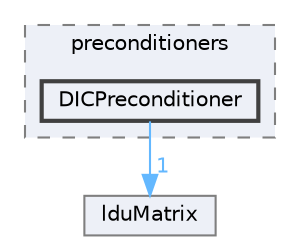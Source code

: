 digraph "src/OpenFOAM/matrices/lduMatrix/preconditioners/DICPreconditioner"
{
 // LATEX_PDF_SIZE
  bgcolor="transparent";
  edge [fontname=Helvetica,fontsize=10,labelfontname=Helvetica,labelfontsize=10];
  node [fontname=Helvetica,fontsize=10,shape=box,height=0.2,width=0.4];
  compound=true
  subgraph clusterdir_3f6e7e10cc3663a460947d1f6ad52004 {
    graph [ bgcolor="#edf0f7", pencolor="grey50", label="preconditioners", fontname=Helvetica,fontsize=10 style="filled,dashed", URL="dir_3f6e7e10cc3663a460947d1f6ad52004.html",tooltip=""]
  dir_378016728b5a4c082300c4df853d510a [label="DICPreconditioner", fillcolor="#edf0f7", color="grey25", style="filled,bold", URL="dir_378016728b5a4c082300c4df853d510a.html",tooltip=""];
  }
  dir_1ce70feb2b06c30ebd4091245573b99e [label="lduMatrix", fillcolor="#edf0f7", color="grey50", style="filled", URL="dir_1ce70feb2b06c30ebd4091245573b99e.html",tooltip=""];
  dir_378016728b5a4c082300c4df853d510a->dir_1ce70feb2b06c30ebd4091245573b99e [headlabel="1", labeldistance=1.5 headhref="dir_000921_002118.html" href="dir_000921_002118.html" color="steelblue1" fontcolor="steelblue1"];
}
